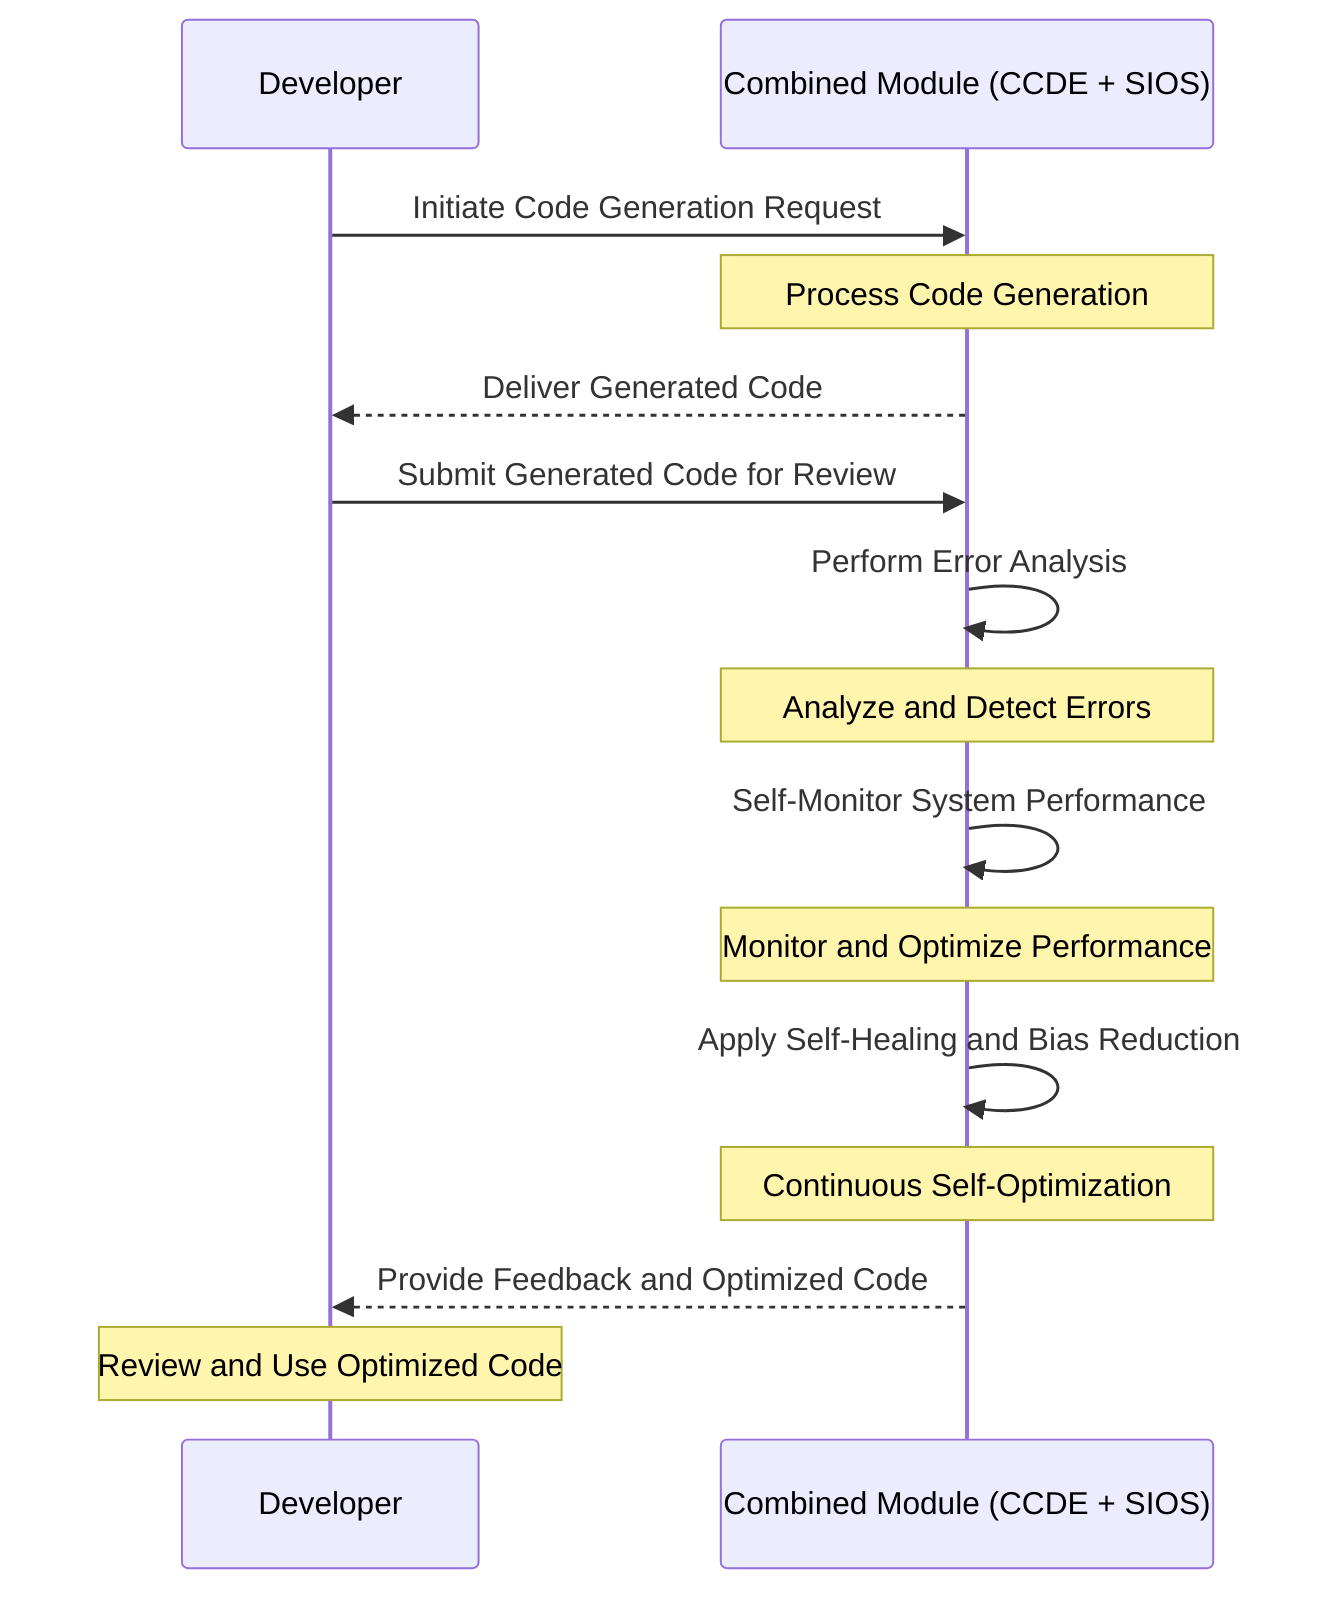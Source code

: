 sequenceDiagram
    participant D as Developer
    participant CMS as Combined Module (CCDE + SIOS)

    D->>CMS: Initiate Code Generation Request
    Note over CMS: Process Code Generation
    CMS-->>D: Deliver Generated Code

    D->>CMS: Submit Generated Code for Review
    CMS->>CMS: Perform Error Analysis
    Note over CMS: Analyze and Detect Errors

    CMS->>CMS: Self-Monitor System Performance
    Note over CMS: Monitor and Optimize Performance
    
    CMS->>CMS: Apply Self-Healing and Bias Reduction
    Note over CMS: Continuous Self-Optimization

    CMS-->>D: Provide Feedback and Optimized Code
    Note over D: Review and Use Optimized Code
